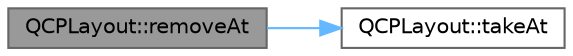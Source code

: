 digraph "QCPLayout::removeAt"
{
 // LATEX_PDF_SIZE
  bgcolor="transparent";
  edge [fontname=Helvetica,fontsize=10,labelfontname=Helvetica,labelfontsize=10];
  node [fontname=Helvetica,fontsize=10,shape=box,height=0.2,width=0.4];
  rankdir="LR";
  Node1 [label="QCPLayout::removeAt",height=0.2,width=0.4,color="gray40", fillcolor="grey60", style="filled", fontcolor="black",tooltip=" "];
  Node1 -> Node2 [color="steelblue1",style="solid"];
  Node2 [label="QCPLayout::takeAt",height=0.2,width=0.4,color="grey40", fillcolor="white", style="filled",URL="$class_q_c_p_layout.html#a5a79621fa0a6eabb8b520cfc04fb601a",tooltip=" "];
}
